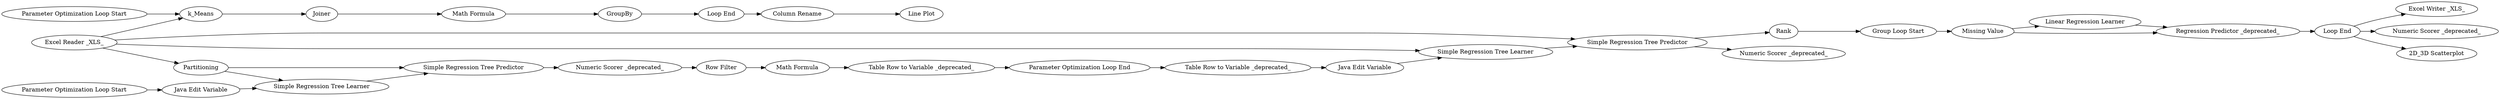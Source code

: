 digraph {
	"-9001552904668950715_180" [label="Java Edit Variable"]
	"-9001552904668950715_183" [label="Table Row to Variable _deprecated_"]
	"-9001552904668950715_239" [label="Excel Reader _XLS_"]
	"-9001552904668950715_231" [label=k_Means]
	"-9001552904668950715_244" [label="Line Plot"]
	"-9001552904668950715_65" [label="Simple Regression Tree Predictor"]
	"-9001552904668950715_185" [label="Row Filter"]
	"-9001552904668950715_70" [label="Linear Regression Learner"]
	"-9001552904668950715_206" [label="Table Row to Variable _deprecated_"]
	"-9001552904668950715_207" [label="Java Edit Variable"]
	"-9001552904668950715_235" [label=Joiner]
	"-9001552904668950715_211" [label=Rank]
	"-9001552904668950715_187" [label="Simple Regression Tree Predictor"]
	"-9001552904668950715_32" [label="Simple Regression Tree Learner"]
	"-9001552904668950715_7" [label="Parameter Optimization Loop End"]
	"-9001552904668950715_243" [label="Column Rename"]
	"-9001552904668950715_71" [label="Regression Predictor _deprecated_"]
	"-9001552904668950715_215" [label="Loop End"]
	"-9001552904668950715_230" [label="Numeric Scorer _deprecated_"]
	"-9001552904668950715_69" [label="Missing Value"]
	"-9001552904668950715_232" [label="Parameter Optimization Loop Start"]
	"-9001552904668950715_240" [label="Excel Writer _XLS_"]
	"-9001552904668950715_6" [label="Parameter Optimization Loop Start"]
	"-9001552904668950715_241" [label="Math Formula"]
	"-9001552904668950715_77" [label="Numeric Scorer _deprecated_"]
	"-9001552904668950715_155" [label="2D_3D Scatterplot"]
	"-9001552904668950715_68" [label="Group Loop Start"]
	"-9001552904668950715_209" [label="Math Formula"]
	"-9001552904668950715_186" [label="Simple Regression Tree Learner"]
	"-9001552904668950715_242" [label=GroupBy]
	"-9001552904668950715_214" [label=Partitioning]
	"-9001552904668950715_234" [label="Loop End"]
	"-9001552904668950715_182" [label="Numeric Scorer _deprecated_"]
	"-9001552904668950715_231" -> "-9001552904668950715_235"
	"-9001552904668950715_241" -> "-9001552904668950715_242"
	"-9001552904668950715_214" -> "-9001552904668950715_65"
	"-9001552904668950715_65" -> "-9001552904668950715_182"
	"-9001552904668950715_239" -> "-9001552904668950715_186"
	"-9001552904668950715_187" -> "-9001552904668950715_230"
	"-9001552904668950715_183" -> "-9001552904668950715_7"
	"-9001552904668950715_211" -> "-9001552904668950715_68"
	"-9001552904668950715_71" -> "-9001552904668950715_215"
	"-9001552904668950715_207" -> "-9001552904668950715_186"
	"-9001552904668950715_215" -> "-9001552904668950715_77"
	"-9001552904668950715_215" -> "-9001552904668950715_240"
	"-9001552904668950715_239" -> "-9001552904668950715_187"
	"-9001552904668950715_6" -> "-9001552904668950715_180"
	"-9001552904668950715_234" -> "-9001552904668950715_243"
	"-9001552904668950715_69" -> "-9001552904668950715_71"
	"-9001552904668950715_186" -> "-9001552904668950715_187"
	"-9001552904668950715_32" -> "-9001552904668950715_65"
	"-9001552904668950715_209" -> "-9001552904668950715_183"
	"-9001552904668950715_243" -> "-9001552904668950715_244"
	"-9001552904668950715_239" -> "-9001552904668950715_231"
	"-9001552904668950715_214" -> "-9001552904668950715_32"
	"-9001552904668950715_239" -> "-9001552904668950715_214"
	"-9001552904668950715_70" -> "-9001552904668950715_71"
	"-9001552904668950715_69" -> "-9001552904668950715_70"
	"-9001552904668950715_7" -> "-9001552904668950715_206"
	"-9001552904668950715_185" -> "-9001552904668950715_209"
	"-9001552904668950715_232" -> "-9001552904668950715_231"
	"-9001552904668950715_180" -> "-9001552904668950715_32"
	"-9001552904668950715_235" -> "-9001552904668950715_241"
	"-9001552904668950715_206" -> "-9001552904668950715_207"
	"-9001552904668950715_187" -> "-9001552904668950715_211"
	"-9001552904668950715_215" -> "-9001552904668950715_155"
	"-9001552904668950715_182" -> "-9001552904668950715_185"
	"-9001552904668950715_242" -> "-9001552904668950715_234"
	"-9001552904668950715_68" -> "-9001552904668950715_69"
	rankdir=LR
}
